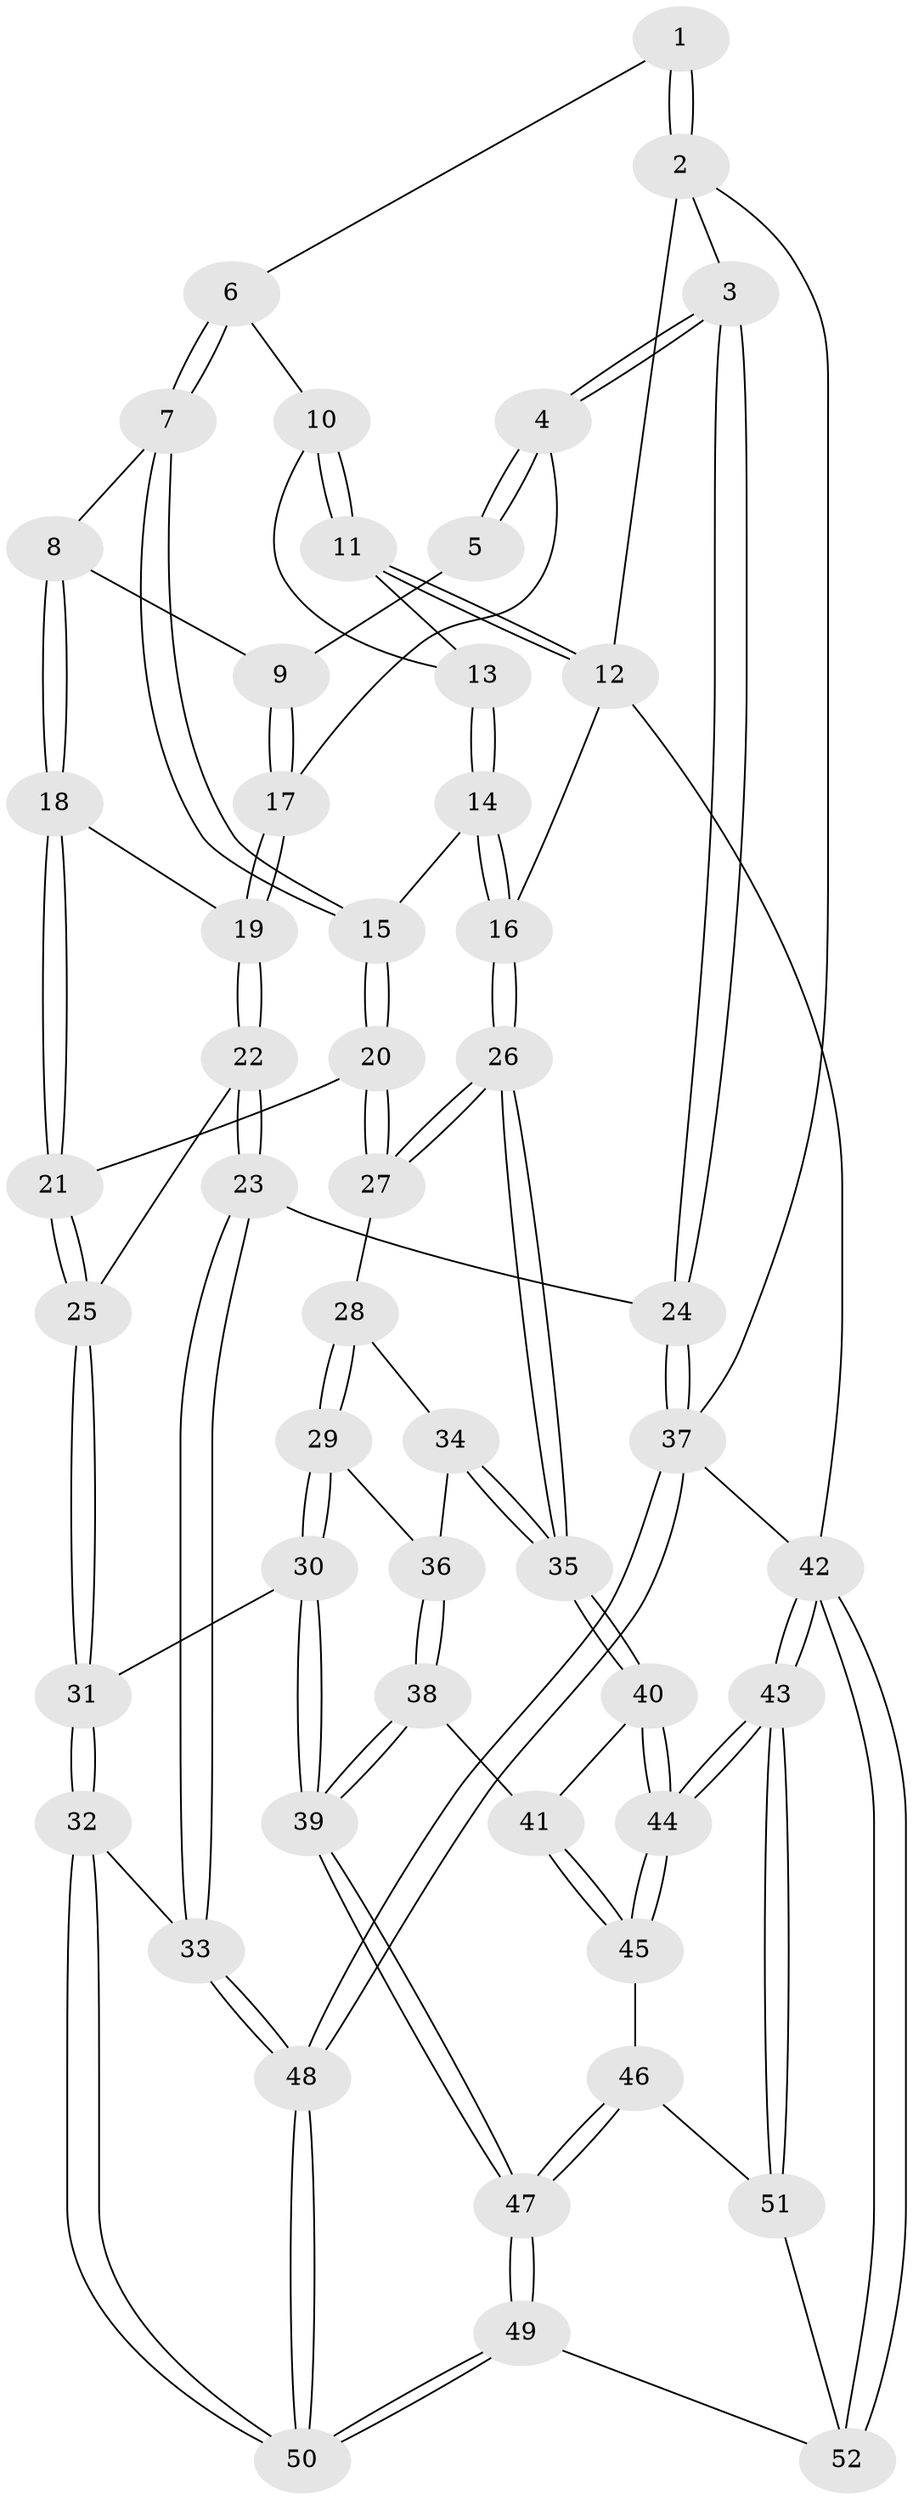 // coarse degree distribution, {3: 0.42857142857142855, 5: 0.047619047619047616, 4: 0.3333333333333333, 6: 0.047619047619047616, 2: 0.14285714285714285}
// Generated by graph-tools (version 1.1) at 2025/54/03/04/25 22:54:33]
// undirected, 52 vertices, 127 edges
graph export_dot {
  node [color=gray90,style=filled];
  1 [pos="+0.3725066954331548+0"];
  2 [pos="+0+0"];
  3 [pos="+0+0.12887281986440105"];
  4 [pos="+0.039663184657586184+0.1676260459280574"];
  5 [pos="+0.27366717195658913+0.03800697278733657"];
  6 [pos="+0.5387225372267892+0"];
  7 [pos="+0.5271857463291071+0.12315372419030747"];
  8 [pos="+0.38701451546704857+0.1875678454640491"];
  9 [pos="+0.28305652019673816+0.17060601270766335"];
  10 [pos="+0.6544961975912124+0"];
  11 [pos="+1+0"];
  12 [pos="+1+0"];
  13 [pos="+0.8507261473359179+0.10998197229321732"];
  14 [pos="+0.8591408032306335+0.1572947695147331"];
  15 [pos="+0.6267667800602839+0.265646616645121"];
  16 [pos="+1+0.3094319181441078"];
  17 [pos="+0.14281038575830687+0.2011378775280052"];
  18 [pos="+0.34292365908263317+0.3226382311932994"];
  19 [pos="+0.239026244827892+0.34797337412623514"];
  20 [pos="+0.6271645327572513+0.271140721063628"];
  21 [pos="+0.3922368653437416+0.390395667882594"];
  22 [pos="+0.21404345146816123+0.4439971372209005"];
  23 [pos="+0.13082199409537446+0.5426899273881265"];
  24 [pos="+0+0.4967504904508228"];
  25 [pos="+0.3884745806741647+0.44495512705987644"];
  26 [pos="+1+0.3363478085757586"];
  27 [pos="+0.6364844325198727+0.2990666245261219"];
  28 [pos="+0.6586381873710706+0.4135484973602476"];
  29 [pos="+0.6547722278100397+0.4302138226370131"];
  30 [pos="+0.5406280070666912+0.6291146847072666"];
  31 [pos="+0.4819613189610195+0.6237737879722159"];
  32 [pos="+0.3195555470495994+0.6806952148225511"];
  33 [pos="+0.2256892460153601+0.6445969785791595"];
  34 [pos="+0.9807458605083831+0.4168423879902756"];
  35 [pos="+1+0.3455150410110045"];
  36 [pos="+0.8428069328951172+0.5678793917761548"];
  37 [pos="+0+1"];
  38 [pos="+0.8431564982450482+0.5794613460632627"];
  39 [pos="+0.5969039588029141+0.703044875796951"];
  40 [pos="+1+0.3863733208495432"];
  41 [pos="+0.8863319005374138+0.657037650163844"];
  42 [pos="+1+1"];
  43 [pos="+1+0.9470285840901399"];
  44 [pos="+1+0.6804510143213607"];
  45 [pos="+0.8886872537678069+0.6951639565047697"];
  46 [pos="+0.855795641055836+0.7476612128984101"];
  47 [pos="+0.6323347852437843+0.770705671659185"];
  48 [pos="+0+1"];
  49 [pos="+0.6080788347481713+1"];
  50 [pos="+0.28450884465782045+1"];
  51 [pos="+0.9275372764910886+0.8489452168945715"];
  52 [pos="+0.7061199628545364+1"];
  1 -- 2;
  1 -- 2;
  1 -- 6;
  2 -- 3;
  2 -- 12;
  2 -- 37;
  3 -- 4;
  3 -- 4;
  3 -- 24;
  3 -- 24;
  4 -- 5;
  4 -- 5;
  4 -- 17;
  5 -- 9;
  6 -- 7;
  6 -- 7;
  6 -- 10;
  7 -- 8;
  7 -- 15;
  7 -- 15;
  8 -- 9;
  8 -- 18;
  8 -- 18;
  9 -- 17;
  9 -- 17;
  10 -- 11;
  10 -- 11;
  10 -- 13;
  11 -- 12;
  11 -- 12;
  11 -- 13;
  12 -- 16;
  12 -- 42;
  13 -- 14;
  13 -- 14;
  14 -- 15;
  14 -- 16;
  14 -- 16;
  15 -- 20;
  15 -- 20;
  16 -- 26;
  16 -- 26;
  17 -- 19;
  17 -- 19;
  18 -- 19;
  18 -- 21;
  18 -- 21;
  19 -- 22;
  19 -- 22;
  20 -- 21;
  20 -- 27;
  20 -- 27;
  21 -- 25;
  21 -- 25;
  22 -- 23;
  22 -- 23;
  22 -- 25;
  23 -- 24;
  23 -- 33;
  23 -- 33;
  24 -- 37;
  24 -- 37;
  25 -- 31;
  25 -- 31;
  26 -- 27;
  26 -- 27;
  26 -- 35;
  26 -- 35;
  27 -- 28;
  28 -- 29;
  28 -- 29;
  28 -- 34;
  29 -- 30;
  29 -- 30;
  29 -- 36;
  30 -- 31;
  30 -- 39;
  30 -- 39;
  31 -- 32;
  31 -- 32;
  32 -- 33;
  32 -- 50;
  32 -- 50;
  33 -- 48;
  33 -- 48;
  34 -- 35;
  34 -- 35;
  34 -- 36;
  35 -- 40;
  35 -- 40;
  36 -- 38;
  36 -- 38;
  37 -- 48;
  37 -- 48;
  37 -- 42;
  38 -- 39;
  38 -- 39;
  38 -- 41;
  39 -- 47;
  39 -- 47;
  40 -- 41;
  40 -- 44;
  40 -- 44;
  41 -- 45;
  41 -- 45;
  42 -- 43;
  42 -- 43;
  42 -- 52;
  42 -- 52;
  43 -- 44;
  43 -- 44;
  43 -- 51;
  43 -- 51;
  44 -- 45;
  44 -- 45;
  45 -- 46;
  46 -- 47;
  46 -- 47;
  46 -- 51;
  47 -- 49;
  47 -- 49;
  48 -- 50;
  48 -- 50;
  49 -- 50;
  49 -- 50;
  49 -- 52;
  51 -- 52;
}
